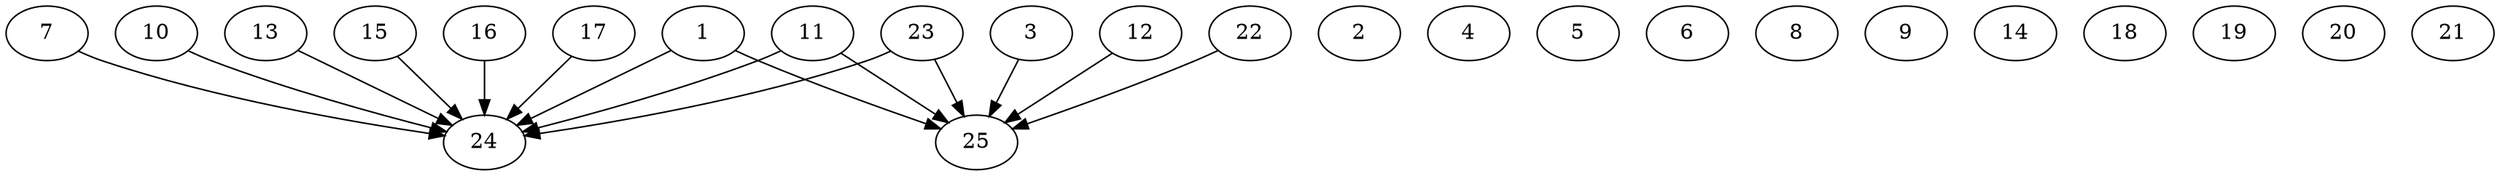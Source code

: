// DAG automatically generated by daggen at Thu Oct  3 14:00:40 2019
// ./daggen --dot -n 25 --ccr 0.4 --fat 0.9 --regular 0.7 --density 0.9 --mindata 5242880 --maxdata 52428800 
digraph G {
  1 [size="73697280", alpha="0.14", expect_size="29478912"] 
  1 -> 24 [size ="29478912"]
  1 -> 25 [size ="29478912"]
  2 [size="130849280", alpha="0.19", expect_size="52339712"] 
  3 [size="98306560", alpha="0.05", expect_size="39322624"] 
  3 -> 25 [size ="39322624"]
  4 [size="76203520", alpha="0.02", expect_size="30481408"] 
  5 [size="15170560", alpha="0.11", expect_size="6068224"] 
  6 [size="43440640", alpha="0.15", expect_size="17376256"] 
  7 [size="93224960", alpha="0.06", expect_size="37289984"] 
  7 -> 24 [size ="37289984"]
  8 [size="20917760", alpha="0.15", expect_size="8367104"] 
  9 [size="107870720", alpha="0.03", expect_size="43148288"] 
  10 [size="22266880", alpha="0.03", expect_size="8906752"] 
  10 -> 24 [size ="8906752"]
  11 [size="21849600", alpha="0.18", expect_size="8739840"] 
  11 -> 24 [size ="8739840"]
  11 -> 25 [size ="8739840"]
  12 [size="105812480", alpha="0.09", expect_size="42324992"] 
  12 -> 25 [size ="42324992"]
  13 [size="98496000", alpha="0.14", expect_size="39398400"] 
  13 -> 24 [size ="39398400"]
  14 [size="130112000", alpha="0.11", expect_size="52044800"] 
  15 [size="23242240", alpha="0.09", expect_size="9296896"] 
  15 -> 24 [size ="9296896"]
  16 [size="85946880", alpha="0.17", expect_size="34378752"] 
  16 -> 24 [size ="34378752"]
  17 [size="57845760", alpha="0.16", expect_size="23138304"] 
  17 -> 24 [size ="23138304"]
  18 [size="94272000", alpha="0.18", expect_size="37708800"] 
  19 [size="64842240", alpha="0.08", expect_size="25936896"] 
  20 [size="85383680", alpha="0.17", expect_size="34153472"] 
  21 [size="103925760", alpha="0.16", expect_size="41570304"] 
  22 [size="93918720", alpha="0.16", expect_size="37567488"] 
  22 -> 25 [size ="37567488"]
  23 [size="28715520", alpha="0.10", expect_size="11486208"] 
  23 -> 24 [size ="11486208"]
  23 -> 25 [size ="11486208"]
  24 [size="110039040", alpha="0.14", expect_size="44015616"] 
  25 [size="56780800", alpha="0.19", expect_size="22712320"] 
}
